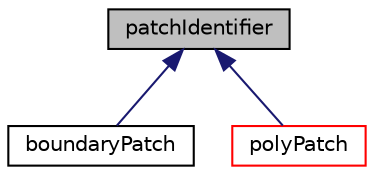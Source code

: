 digraph "patchIdentifier"
{
  bgcolor="transparent";
  edge [fontname="Helvetica",fontsize="10",labelfontname="Helvetica",labelfontsize="10"];
  node [fontname="Helvetica",fontsize="10",shape=record];
  Node1 [label="patchIdentifier",height=0.2,width=0.4,color="black", fillcolor="grey75", style="filled", fontcolor="black"];
  Node1 -> Node2 [dir="back",color="midnightblue",fontsize="10",style="solid",fontname="Helvetica"];
  Node2 [label="boundaryPatch",height=0.2,width=0.4,color="black",URL="$a00151.html",tooltip="Like polyPatch but without reference to mesh. patchIdentifier::index is not used. Used in boundaryMes..."];
  Node1 -> Node3 [dir="back",color="midnightblue",fontsize="10",style="solid",fontname="Helvetica"];
  Node3 [label="polyPatch",height=0.2,width=0.4,color="red",URL="$a01939.html",tooltip="A patch is a list of labels that address the faces in the global face list. "];
}
